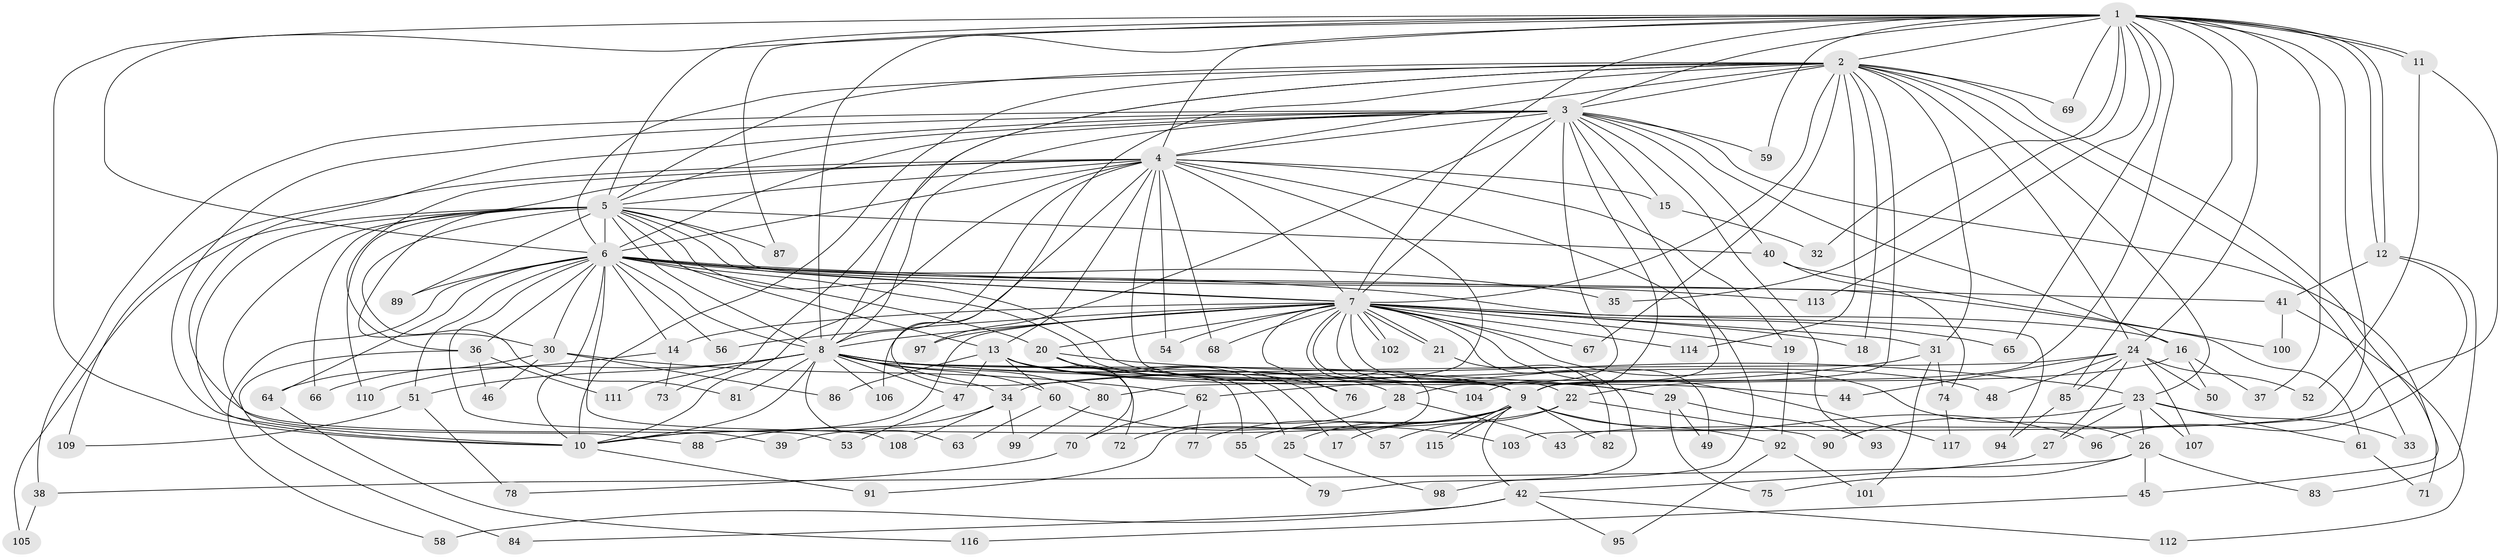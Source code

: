 // coarse degree distribution, {12: 0.02702702702702703, 25: 0.02702702702702703, 10: 0.05405405405405406, 13: 0.05405405405405406, 3: 0.24324324324324326, 4: 0.16216216216216217, 7: 0.10810810810810811, 5: 0.10810810810810811, 6: 0.05405405405405406, 9: 0.05405405405405406, 8: 0.05405405405405406, 2: 0.05405405405405406}
// Generated by graph-tools (version 1.1) at 2025/49/03/04/25 22:49:27]
// undirected, 117 vertices, 259 edges
graph export_dot {
  node [color=gray90,style=filled];
  1;
  2;
  3;
  4;
  5;
  6;
  7;
  8;
  9;
  10;
  11;
  12;
  13;
  14;
  15;
  16;
  17;
  18;
  19;
  20;
  21;
  22;
  23;
  24;
  25;
  26;
  27;
  28;
  29;
  30;
  31;
  32;
  33;
  34;
  35;
  36;
  37;
  38;
  39;
  40;
  41;
  42;
  43;
  44;
  45;
  46;
  47;
  48;
  49;
  50;
  51;
  52;
  53;
  54;
  55;
  56;
  57;
  58;
  59;
  60;
  61;
  62;
  63;
  64;
  65;
  66;
  67;
  68;
  69;
  70;
  71;
  72;
  73;
  74;
  75;
  76;
  77;
  78;
  79;
  80;
  81;
  82;
  83;
  84;
  85;
  86;
  87;
  88;
  89;
  90;
  91;
  92;
  93;
  94;
  95;
  96;
  97;
  98;
  99;
  100;
  101;
  102;
  103;
  104;
  105;
  106;
  107;
  108;
  109;
  110;
  111;
  112;
  113;
  114;
  115;
  116;
  117;
  1 -- 2;
  1 -- 3;
  1 -- 4;
  1 -- 5;
  1 -- 6;
  1 -- 7;
  1 -- 8;
  1 -- 9;
  1 -- 10;
  1 -- 11;
  1 -- 11;
  1 -- 12;
  1 -- 12;
  1 -- 24;
  1 -- 32;
  1 -- 35;
  1 -- 37;
  1 -- 59;
  1 -- 65;
  1 -- 69;
  1 -- 85;
  1 -- 87;
  1 -- 103;
  1 -- 113;
  2 -- 3;
  2 -- 4;
  2 -- 5;
  2 -- 6;
  2 -- 7;
  2 -- 8;
  2 -- 9;
  2 -- 10;
  2 -- 18;
  2 -- 23;
  2 -- 24;
  2 -- 25;
  2 -- 31;
  2 -- 33;
  2 -- 45;
  2 -- 67;
  2 -- 69;
  2 -- 73;
  2 -- 114;
  3 -- 4;
  3 -- 5;
  3 -- 6;
  3 -- 7;
  3 -- 8;
  3 -- 9;
  3 -- 10;
  3 -- 15;
  3 -- 16;
  3 -- 28;
  3 -- 38;
  3 -- 39;
  3 -- 40;
  3 -- 59;
  3 -- 71;
  3 -- 93;
  3 -- 97;
  3 -- 104;
  4 -- 5;
  4 -- 6;
  4 -- 7;
  4 -- 8;
  4 -- 9;
  4 -- 10;
  4 -- 13;
  4 -- 15;
  4 -- 19;
  4 -- 30;
  4 -- 36;
  4 -- 54;
  4 -- 68;
  4 -- 79;
  4 -- 80;
  4 -- 106;
  4 -- 109;
  5 -- 6;
  5 -- 7;
  5 -- 8;
  5 -- 9;
  5 -- 10;
  5 -- 13;
  5 -- 40;
  5 -- 66;
  5 -- 81;
  5 -- 87;
  5 -- 88;
  5 -- 89;
  5 -- 100;
  5 -- 105;
  5 -- 110;
  6 -- 7;
  6 -- 8;
  6 -- 9;
  6 -- 10;
  6 -- 14;
  6 -- 20;
  6 -- 30;
  6 -- 35;
  6 -- 36;
  6 -- 41;
  6 -- 51;
  6 -- 53;
  6 -- 56;
  6 -- 58;
  6 -- 64;
  6 -- 89;
  6 -- 94;
  6 -- 108;
  6 -- 113;
  7 -- 8;
  7 -- 9;
  7 -- 10;
  7 -- 14;
  7 -- 16;
  7 -- 18;
  7 -- 19;
  7 -- 20;
  7 -- 21;
  7 -- 21;
  7 -- 22;
  7 -- 26;
  7 -- 31;
  7 -- 49;
  7 -- 54;
  7 -- 56;
  7 -- 65;
  7 -- 67;
  7 -- 68;
  7 -- 76;
  7 -- 91;
  7 -- 97;
  7 -- 98;
  7 -- 102;
  7 -- 102;
  7 -- 114;
  7 -- 117;
  8 -- 9;
  8 -- 10;
  8 -- 28;
  8 -- 29;
  8 -- 34;
  8 -- 47;
  8 -- 51;
  8 -- 55;
  8 -- 60;
  8 -- 63;
  8 -- 80;
  8 -- 81;
  8 -- 104;
  8 -- 106;
  8 -- 110;
  8 -- 111;
  9 -- 10;
  9 -- 17;
  9 -- 25;
  9 -- 42;
  9 -- 55;
  9 -- 77;
  9 -- 82;
  9 -- 92;
  9 -- 96;
  9 -- 115;
  9 -- 115;
  10 -- 91;
  11 -- 43;
  11 -- 52;
  12 -- 41;
  12 -- 83;
  12 -- 96;
  13 -- 17;
  13 -- 29;
  13 -- 44;
  13 -- 47;
  13 -- 48;
  13 -- 57;
  13 -- 60;
  13 -- 72;
  13 -- 86;
  14 -- 66;
  14 -- 73;
  15 -- 32;
  16 -- 22;
  16 -- 37;
  16 -- 50;
  19 -- 92;
  20 -- 23;
  20 -- 70;
  20 -- 76;
  21 -- 82;
  22 -- 39;
  22 -- 57;
  22 -- 90;
  23 -- 26;
  23 -- 27;
  23 -- 33;
  23 -- 61;
  23 -- 90;
  23 -- 107;
  24 -- 27;
  24 -- 34;
  24 -- 44;
  24 -- 48;
  24 -- 50;
  24 -- 52;
  24 -- 85;
  24 -- 107;
  25 -- 98;
  26 -- 38;
  26 -- 45;
  26 -- 75;
  26 -- 83;
  27 -- 42;
  28 -- 43;
  28 -- 72;
  29 -- 49;
  29 -- 75;
  29 -- 93;
  30 -- 46;
  30 -- 62;
  30 -- 64;
  30 -- 86;
  31 -- 62;
  31 -- 74;
  31 -- 101;
  34 -- 88;
  34 -- 99;
  34 -- 108;
  36 -- 46;
  36 -- 84;
  36 -- 111;
  38 -- 105;
  40 -- 61;
  40 -- 74;
  41 -- 100;
  41 -- 112;
  42 -- 58;
  42 -- 84;
  42 -- 95;
  42 -- 112;
  45 -- 116;
  47 -- 53;
  51 -- 78;
  51 -- 109;
  55 -- 79;
  60 -- 63;
  60 -- 103;
  61 -- 71;
  62 -- 70;
  62 -- 77;
  64 -- 116;
  70 -- 78;
  74 -- 117;
  80 -- 99;
  85 -- 94;
  92 -- 95;
  92 -- 101;
}
